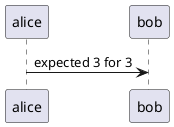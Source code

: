 {
  "sha1": "9g44i9kwc4omxwf6xaa4ko6tvf17i0o",
  "insertion": {
    "when": "2024-05-30T20:48:21.682Z",
    "user": "plantuml@gmail.com"
  }
}
@startuml
'!preprocessorV2


alice -> bob : expected 3 for %strlen("foo")
@enduml
